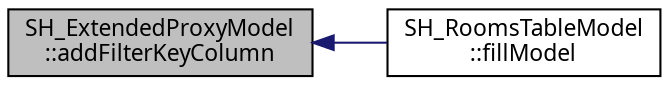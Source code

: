 digraph "SH_ExtendedProxyModel::addFilterKeyColumn"
{
 // INTERACTIVE_SVG=YES
  bgcolor="transparent";
  edge [fontname="Verdana",fontsize="11",labelfontname="Verdana",labelfontsize="11"];
  node [fontname="Verdana",fontsize="11",shape=record];
  rankdir="LR";
  Node1 [label="SH_ExtendedProxyModel\l::addFilterKeyColumn",height=0.2,width=0.4,color="black", fillcolor="grey75", style="filled" fontcolor="black"];
  Node1 -> Node2 [dir="back",color="midnightblue",fontsize="11",style="solid"];
  Node2 [label="SH_RoomsTableModel\l::fillModel",height=0.2,width=0.4,color="black",URL="$classSH__RoomsTableModel.html#a5ac9fe2af0bda8002387546a0db01e1d"];
}
